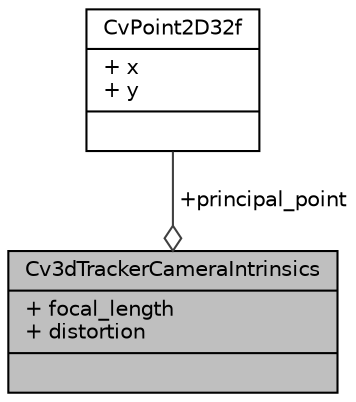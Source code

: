 digraph "Cv3dTrackerCameraIntrinsics"
{
 // LATEX_PDF_SIZE
  edge [fontname="Helvetica",fontsize="10",labelfontname="Helvetica",labelfontsize="10"];
  node [fontname="Helvetica",fontsize="10",shape=record];
  Node1 [label="{Cv3dTrackerCameraIntrinsics\n|+ focal_length\l+ distortion\l|}",height=0.2,width=0.4,color="black", fillcolor="grey75", style="filled", fontcolor="black",tooltip=" "];
  Node2 -> Node1 [color="grey25",fontsize="10",style="solid",label=" +principal_point" ,arrowhead="odiamond",fontname="Helvetica"];
  Node2 [label="{CvPoint2D32f\n|+ x\l+ y\l|}",height=0.2,width=0.4,color="black", fillcolor="white", style="filled",URL="$struct_cv_point2_d32f.html",tooltip=" "];
}

